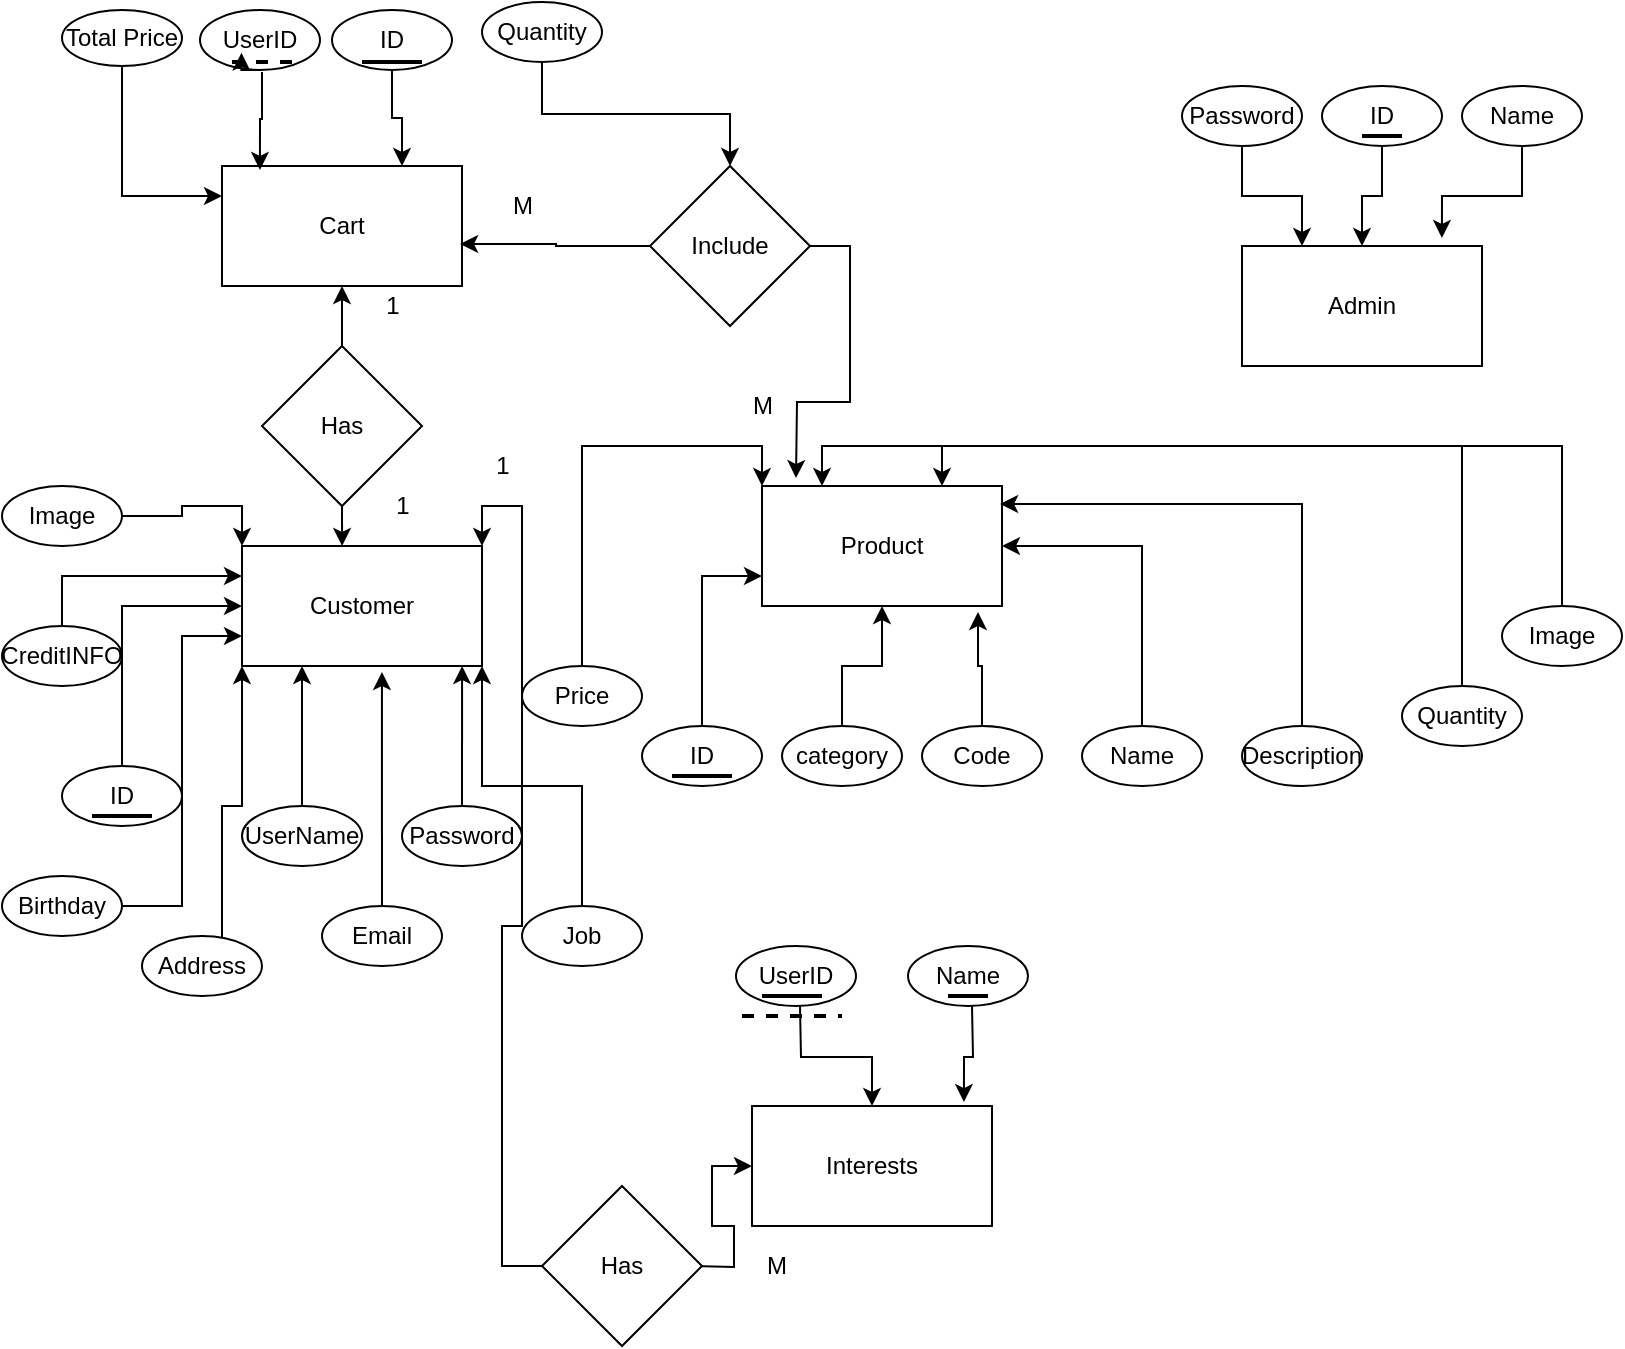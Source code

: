 <mxfile version="14.4.2" type="github"><diagram id="VS10bm0p1uZS2G8Uh8b_" name="Page-1"><mxGraphModel dx="1021" dy="567" grid="1" gridSize="10" guides="1" tooltips="1" connect="1" arrows="1" fold="1" page="1" pageScale="1" pageWidth="827" pageHeight="1169" math="0" shadow="0"><root><mxCell id="0"/><mxCell id="1" parent="0"/><mxCell id="tFwBW-co8xsoxJlNYOuC-1" value="Product" style="rounded=0;whiteSpace=wrap;html=1;" vertex="1" parent="1"><mxGeometry x="390" y="330" width="120" height="60" as="geometry"/></mxCell><mxCell id="tFwBW-co8xsoxJlNYOuC-2" value="Customer" style="rounded=0;whiteSpace=wrap;html=1;" vertex="1" parent="1"><mxGeometry x="130" y="360" width="120" height="60" as="geometry"/></mxCell><mxCell id="tFwBW-co8xsoxJlNYOuC-3" value="Cart" style="rounded=0;whiteSpace=wrap;html=1;" vertex="1" parent="1"><mxGeometry x="120" y="170" width="120" height="60" as="geometry"/></mxCell><mxCell id="tFwBW-co8xsoxJlNYOuC-4" value="Interests" style="rounded=0;whiteSpace=wrap;html=1;" vertex="1" parent="1"><mxGeometry x="385" y="640" width="120" height="60" as="geometry"/></mxCell><mxCell id="tFwBW-co8xsoxJlNYOuC-5" value="Admin" style="rounded=0;whiteSpace=wrap;html=1;" vertex="1" parent="1"><mxGeometry x="630" y="210" width="120" height="60" as="geometry"/></mxCell><mxCell id="tFwBW-co8xsoxJlNYOuC-11" style="edgeStyle=orthogonalEdgeStyle;rounded=0;orthogonalLoop=1;jettySize=auto;html=1;exitX=0.5;exitY=1;exitDx=0;exitDy=0;" edge="1" parent="1" source="tFwBW-co8xsoxJlNYOuC-6" target="tFwBW-co8xsoxJlNYOuC-5"><mxGeometry relative="1" as="geometry"/></mxCell><mxCell id="tFwBW-co8xsoxJlNYOuC-6" value="ID" style="ellipse;whiteSpace=wrap;html=1;" vertex="1" parent="1"><mxGeometry x="670" y="130" width="60" height="30" as="geometry"/></mxCell><mxCell id="tFwBW-co8xsoxJlNYOuC-12" style="edgeStyle=orthogonalEdgeStyle;rounded=0;orthogonalLoop=1;jettySize=auto;html=1;exitX=0.5;exitY=1;exitDx=0;exitDy=0;entryX=0.833;entryY=-0.067;entryDx=0;entryDy=0;entryPerimeter=0;" edge="1" parent="1" source="tFwBW-co8xsoxJlNYOuC-7" target="tFwBW-co8xsoxJlNYOuC-5"><mxGeometry relative="1" as="geometry"/></mxCell><mxCell id="tFwBW-co8xsoxJlNYOuC-7" value="Name" style="ellipse;whiteSpace=wrap;html=1;" vertex="1" parent="1"><mxGeometry x="740" y="130" width="60" height="30" as="geometry"/></mxCell><mxCell id="tFwBW-co8xsoxJlNYOuC-10" style="edgeStyle=orthogonalEdgeStyle;rounded=0;orthogonalLoop=1;jettySize=auto;html=1;exitX=0.5;exitY=1;exitDx=0;exitDy=0;entryX=0.25;entryY=0;entryDx=0;entryDy=0;" edge="1" parent="1" source="tFwBW-co8xsoxJlNYOuC-8" target="tFwBW-co8xsoxJlNYOuC-5"><mxGeometry relative="1" as="geometry"/></mxCell><mxCell id="tFwBW-co8xsoxJlNYOuC-8" value="Password" style="ellipse;whiteSpace=wrap;html=1;" vertex="1" parent="1"><mxGeometry x="600" y="130" width="60" height="30" as="geometry"/></mxCell><mxCell id="tFwBW-co8xsoxJlNYOuC-16" style="edgeStyle=orthogonalEdgeStyle;rounded=0;orthogonalLoop=1;jettySize=auto;html=1;exitX=0.5;exitY=0;exitDx=0;exitDy=0;entryX=0.9;entryY=1.05;entryDx=0;entryDy=0;entryPerimeter=0;" edge="1" parent="1" source="tFwBW-co8xsoxJlNYOuC-15" target="tFwBW-co8xsoxJlNYOuC-1"><mxGeometry relative="1" as="geometry"/></mxCell><mxCell id="tFwBW-co8xsoxJlNYOuC-15" value="Code" style="ellipse;whiteSpace=wrap;html=1;" vertex="1" parent="1"><mxGeometry x="470" y="450" width="60" height="30" as="geometry"/></mxCell><mxCell id="tFwBW-co8xsoxJlNYOuC-18" value="" style="edgeStyle=orthogonalEdgeStyle;rounded=0;orthogonalLoop=1;jettySize=auto;html=1;" edge="1" parent="1" source="tFwBW-co8xsoxJlNYOuC-17" target="tFwBW-co8xsoxJlNYOuC-1"><mxGeometry relative="1" as="geometry"/></mxCell><mxCell id="tFwBW-co8xsoxJlNYOuC-17" value="category" style="ellipse;whiteSpace=wrap;html=1;" vertex="1" parent="1"><mxGeometry x="400" y="450" width="60" height="30" as="geometry"/></mxCell><mxCell id="tFwBW-co8xsoxJlNYOuC-20" style="edgeStyle=orthogonalEdgeStyle;rounded=0;orthogonalLoop=1;jettySize=auto;html=1;exitX=0.5;exitY=0;exitDx=0;exitDy=0;entryX=1;entryY=0.5;entryDx=0;entryDy=0;" edge="1" parent="1" source="tFwBW-co8xsoxJlNYOuC-19" target="tFwBW-co8xsoxJlNYOuC-1"><mxGeometry relative="1" as="geometry"/></mxCell><mxCell id="tFwBW-co8xsoxJlNYOuC-19" value="Name" style="ellipse;whiteSpace=wrap;html=1;" vertex="1" parent="1"><mxGeometry x="550" y="450" width="60" height="30" as="geometry"/></mxCell><mxCell id="tFwBW-co8xsoxJlNYOuC-23" style="edgeStyle=orthogonalEdgeStyle;rounded=0;orthogonalLoop=1;jettySize=auto;html=1;exitX=0.5;exitY=0;exitDx=0;exitDy=0;entryX=0;entryY=0.75;entryDx=0;entryDy=0;" edge="1" parent="1" source="tFwBW-co8xsoxJlNYOuC-21" target="tFwBW-co8xsoxJlNYOuC-1"><mxGeometry relative="1" as="geometry"/></mxCell><mxCell id="tFwBW-co8xsoxJlNYOuC-21" value="ID" style="ellipse;whiteSpace=wrap;html=1;" vertex="1" parent="1"><mxGeometry x="330" y="450" width="60" height="30" as="geometry"/></mxCell><mxCell id="tFwBW-co8xsoxJlNYOuC-26" style="edgeStyle=orthogonalEdgeStyle;rounded=0;orthogonalLoop=1;jettySize=auto;html=1;exitX=0.5;exitY=0;exitDx=0;exitDy=0;entryX=0.992;entryY=0.15;entryDx=0;entryDy=0;entryPerimeter=0;" edge="1" parent="1" source="tFwBW-co8xsoxJlNYOuC-22" target="tFwBW-co8xsoxJlNYOuC-1"><mxGeometry relative="1" as="geometry"/></mxCell><mxCell id="tFwBW-co8xsoxJlNYOuC-22" value="Description" style="ellipse;whiteSpace=wrap;html=1;" vertex="1" parent="1"><mxGeometry x="630" y="450" width="60" height="30" as="geometry"/></mxCell><mxCell id="tFwBW-co8xsoxJlNYOuC-29" style="edgeStyle=orthogonalEdgeStyle;rounded=0;orthogonalLoop=1;jettySize=auto;html=1;exitX=0.5;exitY=0;exitDx=0;exitDy=0;entryX=0;entryY=0;entryDx=0;entryDy=0;" edge="1" parent="1" source="tFwBW-co8xsoxJlNYOuC-28" target="tFwBW-co8xsoxJlNYOuC-1"><mxGeometry relative="1" as="geometry"/></mxCell><mxCell id="tFwBW-co8xsoxJlNYOuC-28" value="Price" style="ellipse;whiteSpace=wrap;html=1;" vertex="1" parent="1"><mxGeometry x="270" y="420" width="60" height="30" as="geometry"/></mxCell><mxCell id="tFwBW-co8xsoxJlNYOuC-31" style="edgeStyle=orthogonalEdgeStyle;rounded=0;orthogonalLoop=1;jettySize=auto;html=1;exitX=0.5;exitY=0;exitDx=0;exitDy=0;entryX=0.75;entryY=0;entryDx=0;entryDy=0;" edge="1" parent="1" source="tFwBW-co8xsoxJlNYOuC-30" target="tFwBW-co8xsoxJlNYOuC-1"><mxGeometry relative="1" as="geometry"/></mxCell><mxCell id="tFwBW-co8xsoxJlNYOuC-30" value="Quantity" style="ellipse;whiteSpace=wrap;html=1;" vertex="1" parent="1"><mxGeometry x="710" y="430" width="60" height="30" as="geometry"/></mxCell><mxCell id="tFwBW-co8xsoxJlNYOuC-33" style="edgeStyle=orthogonalEdgeStyle;rounded=0;orthogonalLoop=1;jettySize=auto;html=1;exitX=0.5;exitY=0;exitDx=0;exitDy=0;entryX=0.25;entryY=0;entryDx=0;entryDy=0;" edge="1" parent="1" source="tFwBW-co8xsoxJlNYOuC-32" target="tFwBW-co8xsoxJlNYOuC-1"><mxGeometry relative="1" as="geometry"/></mxCell><mxCell id="tFwBW-co8xsoxJlNYOuC-32" value="Image" style="ellipse;whiteSpace=wrap;html=1;" vertex="1" parent="1"><mxGeometry x="760" y="390" width="60" height="30" as="geometry"/></mxCell><mxCell id="tFwBW-co8xsoxJlNYOuC-35" style="edgeStyle=orthogonalEdgeStyle;rounded=0;orthogonalLoop=1;jettySize=auto;html=1;exitX=0.5;exitY=0;exitDx=0;exitDy=0;entryX=0;entryY=0.5;entryDx=0;entryDy=0;" edge="1" parent="1" source="tFwBW-co8xsoxJlNYOuC-34" target="tFwBW-co8xsoxJlNYOuC-2"><mxGeometry relative="1" as="geometry"/></mxCell><mxCell id="tFwBW-co8xsoxJlNYOuC-34" value="ID" style="ellipse;whiteSpace=wrap;html=1;" vertex="1" parent="1"><mxGeometry x="40" y="470" width="60" height="30" as="geometry"/></mxCell><mxCell id="tFwBW-co8xsoxJlNYOuC-39" style="edgeStyle=orthogonalEdgeStyle;rounded=0;orthogonalLoop=1;jettySize=auto;html=1;exitX=0.5;exitY=0;exitDx=0;exitDy=0;entryX=0.917;entryY=1;entryDx=0;entryDy=0;entryPerimeter=0;" edge="1" parent="1" source="tFwBW-co8xsoxJlNYOuC-36" target="tFwBW-co8xsoxJlNYOuC-2"><mxGeometry relative="1" as="geometry"/></mxCell><mxCell id="tFwBW-co8xsoxJlNYOuC-36" value="Password" style="ellipse;whiteSpace=wrap;html=1;" vertex="1" parent="1"><mxGeometry x="210" y="490" width="60" height="30" as="geometry"/></mxCell><mxCell id="tFwBW-co8xsoxJlNYOuC-38" style="edgeStyle=orthogonalEdgeStyle;rounded=0;orthogonalLoop=1;jettySize=auto;html=1;exitX=0.5;exitY=0;exitDx=0;exitDy=0;entryX=0.25;entryY=1;entryDx=0;entryDy=0;" edge="1" parent="1" source="tFwBW-co8xsoxJlNYOuC-37" target="tFwBW-co8xsoxJlNYOuC-2"><mxGeometry relative="1" as="geometry"/></mxCell><mxCell id="tFwBW-co8xsoxJlNYOuC-37" value="UserName" style="ellipse;whiteSpace=wrap;html=1;" vertex="1" parent="1"><mxGeometry x="130" y="490" width="60" height="30" as="geometry"/></mxCell><mxCell id="tFwBW-co8xsoxJlNYOuC-41" style="edgeStyle=orthogonalEdgeStyle;rounded=0;orthogonalLoop=1;jettySize=auto;html=1;exitX=1;exitY=0.5;exitDx=0;exitDy=0;entryX=0;entryY=0;entryDx=0;entryDy=0;" edge="1" parent="1" source="tFwBW-co8xsoxJlNYOuC-40" target="tFwBW-co8xsoxJlNYOuC-2"><mxGeometry relative="1" as="geometry"/></mxCell><mxCell id="tFwBW-co8xsoxJlNYOuC-40" value="Image" style="ellipse;whiteSpace=wrap;html=1;" vertex="1" parent="1"><mxGeometry x="10" y="330" width="60" height="30" as="geometry"/></mxCell><mxCell id="tFwBW-co8xsoxJlNYOuC-43" style="edgeStyle=orthogonalEdgeStyle;rounded=0;orthogonalLoop=1;jettySize=auto;html=1;exitX=0.5;exitY=0;exitDx=0;exitDy=0;entryX=0.583;entryY=1.05;entryDx=0;entryDy=0;entryPerimeter=0;" edge="1" parent="1" source="tFwBW-co8xsoxJlNYOuC-42" target="tFwBW-co8xsoxJlNYOuC-2"><mxGeometry relative="1" as="geometry"/></mxCell><mxCell id="tFwBW-co8xsoxJlNYOuC-42" value="Email" style="ellipse;whiteSpace=wrap;html=1;" vertex="1" parent="1"><mxGeometry x="170" y="540" width="60" height="30" as="geometry"/></mxCell><mxCell id="tFwBW-co8xsoxJlNYOuC-45" style="edgeStyle=orthogonalEdgeStyle;rounded=0;orthogonalLoop=1;jettySize=auto;html=1;exitX=0.5;exitY=0;exitDx=0;exitDy=0;entryX=0;entryY=1;entryDx=0;entryDy=0;" edge="1" parent="1" source="tFwBW-co8xsoxJlNYOuC-44" target="tFwBW-co8xsoxJlNYOuC-2"><mxGeometry relative="1" as="geometry"><Array as="points"><mxPoint x="110" y="560"/><mxPoint x="120" y="560"/><mxPoint x="120" y="490"/><mxPoint x="130" y="490"/></Array></mxGeometry></mxCell><mxCell id="tFwBW-co8xsoxJlNYOuC-44" value="Address" style="ellipse;whiteSpace=wrap;html=1;" vertex="1" parent="1"><mxGeometry x="80" y="555" width="60" height="30" as="geometry"/></mxCell><mxCell id="tFwBW-co8xsoxJlNYOuC-47" style="edgeStyle=orthogonalEdgeStyle;rounded=0;orthogonalLoop=1;jettySize=auto;html=1;exitX=0.5;exitY=0;exitDx=0;exitDy=0;entryX=1;entryY=1;entryDx=0;entryDy=0;" edge="1" parent="1" source="tFwBW-co8xsoxJlNYOuC-46" target="tFwBW-co8xsoxJlNYOuC-2"><mxGeometry relative="1" as="geometry"/></mxCell><mxCell id="tFwBW-co8xsoxJlNYOuC-46" value="Job" style="ellipse;whiteSpace=wrap;html=1;" vertex="1" parent="1"><mxGeometry x="270" y="540" width="60" height="30" as="geometry"/></mxCell><mxCell id="tFwBW-co8xsoxJlNYOuC-49" style="edgeStyle=orthogonalEdgeStyle;rounded=0;orthogonalLoop=1;jettySize=auto;html=1;exitX=0.5;exitY=0;exitDx=0;exitDy=0;entryX=0;entryY=0.25;entryDx=0;entryDy=0;" edge="1" parent="1" source="tFwBW-co8xsoxJlNYOuC-48" target="tFwBW-co8xsoxJlNYOuC-2"><mxGeometry relative="1" as="geometry"/></mxCell><mxCell id="tFwBW-co8xsoxJlNYOuC-48" value="CreditINFO" style="ellipse;whiteSpace=wrap;html=1;" vertex="1" parent="1"><mxGeometry x="10" y="400" width="60" height="30" as="geometry"/></mxCell><mxCell id="tFwBW-co8xsoxJlNYOuC-51" style="edgeStyle=orthogonalEdgeStyle;rounded=0;orthogonalLoop=1;jettySize=auto;html=1;exitX=1;exitY=0.5;exitDx=0;exitDy=0;entryX=0;entryY=0.75;entryDx=0;entryDy=0;" edge="1" parent="1" source="tFwBW-co8xsoxJlNYOuC-50" target="tFwBW-co8xsoxJlNYOuC-2"><mxGeometry relative="1" as="geometry"/></mxCell><mxCell id="tFwBW-co8xsoxJlNYOuC-50" value="Birthday" style="ellipse;whiteSpace=wrap;html=1;" vertex="1" parent="1"><mxGeometry x="10" y="525" width="60" height="30" as="geometry"/></mxCell><mxCell id="tFwBW-co8xsoxJlNYOuC-53" style="edgeStyle=orthogonalEdgeStyle;rounded=0;orthogonalLoop=1;jettySize=auto;html=1;exitX=0.5;exitY=1;exitDx=0;exitDy=0;" edge="1" parent="1" target="tFwBW-co8xsoxJlNYOuC-4"><mxGeometry relative="1" as="geometry"><mxPoint x="409" y="590" as="sourcePoint"/></mxGeometry></mxCell><mxCell id="tFwBW-co8xsoxJlNYOuC-52" value="UserID" style="ellipse;whiteSpace=wrap;html=1;" vertex="1" parent="1"><mxGeometry x="377" y="560" width="60" height="30" as="geometry"/></mxCell><mxCell id="tFwBW-co8xsoxJlNYOuC-55" style="edgeStyle=orthogonalEdgeStyle;rounded=0;orthogonalLoop=1;jettySize=auto;html=1;exitX=0.5;exitY=1;exitDx=0;exitDy=0;entryX=0.883;entryY=-0.033;entryDx=0;entryDy=0;entryPerimeter=0;" edge="1" parent="1" target="tFwBW-co8xsoxJlNYOuC-4"><mxGeometry relative="1" as="geometry"><mxPoint x="495" y="590" as="sourcePoint"/></mxGeometry></mxCell><mxCell id="tFwBW-co8xsoxJlNYOuC-54" value="Name" style="ellipse;whiteSpace=wrap;html=1;" vertex="1" parent="1"><mxGeometry x="463" y="560" width="60" height="30" as="geometry"/></mxCell><mxCell id="tFwBW-co8xsoxJlNYOuC-59" style="edgeStyle=orthogonalEdgeStyle;rounded=0;orthogonalLoop=1;jettySize=auto;html=1;exitX=0.5;exitY=1;exitDx=0;exitDy=0;entryX=0.158;entryY=0.033;entryDx=0;entryDy=0;entryPerimeter=0;" edge="1" parent="1" source="tFwBW-co8xsoxJlNYOuC-95" target="tFwBW-co8xsoxJlNYOuC-3"><mxGeometry relative="1" as="geometry"/></mxCell><mxCell id="tFwBW-co8xsoxJlNYOuC-56" value="UserID" style="ellipse;whiteSpace=wrap;html=1;" vertex="1" parent="1"><mxGeometry x="109" y="92" width="60" height="30" as="geometry"/></mxCell><mxCell id="tFwBW-co8xsoxJlNYOuC-100" style="edgeStyle=orthogonalEdgeStyle;rounded=0;orthogonalLoop=1;jettySize=auto;html=1;exitX=0.5;exitY=1;exitDx=0;exitDy=0;entryX=0.5;entryY=0;entryDx=0;entryDy=0;" edge="1" parent="1" source="tFwBW-co8xsoxJlNYOuC-58" target="tFwBW-co8xsoxJlNYOuC-73"><mxGeometry relative="1" as="geometry"/></mxCell><mxCell id="tFwBW-co8xsoxJlNYOuC-58" value="Quantity" style="ellipse;whiteSpace=wrap;html=1;" vertex="1" parent="1"><mxGeometry x="250" y="88" width="60" height="30" as="geometry"/></mxCell><mxCell id="tFwBW-co8xsoxJlNYOuC-63" style="edgeStyle=orthogonalEdgeStyle;rounded=0;orthogonalLoop=1;jettySize=auto;html=1;exitX=0.5;exitY=0;exitDx=0;exitDy=0;entryX=0.5;entryY=1;entryDx=0;entryDy=0;" edge="1" parent="1" source="tFwBW-co8xsoxJlNYOuC-62" target="tFwBW-co8xsoxJlNYOuC-3"><mxGeometry relative="1" as="geometry"/></mxCell><mxCell id="tFwBW-co8xsoxJlNYOuC-65" style="edgeStyle=orthogonalEdgeStyle;rounded=0;orthogonalLoop=1;jettySize=auto;html=1;exitX=0.5;exitY=1;exitDx=0;exitDy=0;entryX=0.417;entryY=0;entryDx=0;entryDy=0;entryPerimeter=0;" edge="1" parent="1" source="tFwBW-co8xsoxJlNYOuC-62" target="tFwBW-co8xsoxJlNYOuC-2"><mxGeometry relative="1" as="geometry"/></mxCell><mxCell id="tFwBW-co8xsoxJlNYOuC-62" value="Has" style="rhombus;whiteSpace=wrap;html=1;" vertex="1" parent="1"><mxGeometry x="140" y="260" width="80" height="80" as="geometry"/></mxCell><mxCell id="tFwBW-co8xsoxJlNYOuC-66" value="1" style="text;html=1;align=center;verticalAlign=middle;resizable=0;points=[];autosize=1;" vertex="1" parent="1"><mxGeometry x="195" y="230" width="20" height="20" as="geometry"/></mxCell><mxCell id="tFwBW-co8xsoxJlNYOuC-67" value="1" style="text;html=1;align=center;verticalAlign=middle;resizable=0;points=[];autosize=1;" vertex="1" parent="1"><mxGeometry x="200" y="330" width="20" height="20" as="geometry"/></mxCell><mxCell id="tFwBW-co8xsoxJlNYOuC-69" style="edgeStyle=orthogonalEdgeStyle;rounded=0;orthogonalLoop=1;jettySize=auto;html=1;exitX=1;exitY=0.5;exitDx=0;exitDy=0;entryX=0;entryY=0.5;entryDx=0;entryDy=0;" edge="1" parent="1" target="tFwBW-co8xsoxJlNYOuC-4"><mxGeometry relative="1" as="geometry"><mxPoint x="355" y="720" as="sourcePoint"/></mxGeometry></mxCell><mxCell id="tFwBW-co8xsoxJlNYOuC-70" style="edgeStyle=orthogonalEdgeStyle;rounded=0;orthogonalLoop=1;jettySize=auto;html=1;exitX=0;exitY=0.5;exitDx=0;exitDy=0;entryX=1;entryY=0;entryDx=0;entryDy=0;" edge="1" parent="1" source="tFwBW-co8xsoxJlNYOuC-68" target="tFwBW-co8xsoxJlNYOuC-2"><mxGeometry relative="1" as="geometry"/></mxCell><mxCell id="tFwBW-co8xsoxJlNYOuC-68" value="Has" style="rhombus;whiteSpace=wrap;html=1;" vertex="1" parent="1"><mxGeometry x="280" y="680" width="80" height="80" as="geometry"/></mxCell><mxCell id="tFwBW-co8xsoxJlNYOuC-71" value="M" style="text;html=1;align=center;verticalAlign=middle;resizable=0;points=[];autosize=1;" vertex="1" parent="1"><mxGeometry x="382" y="710" width="30" height="20" as="geometry"/></mxCell><mxCell id="tFwBW-co8xsoxJlNYOuC-72" value="1" style="text;html=1;align=center;verticalAlign=middle;resizable=0;points=[];autosize=1;" vertex="1" parent="1"><mxGeometry x="250" y="310" width="20" height="20" as="geometry"/></mxCell><mxCell id="tFwBW-co8xsoxJlNYOuC-74" style="edgeStyle=orthogonalEdgeStyle;rounded=0;orthogonalLoop=1;jettySize=auto;html=1;exitX=0;exitY=0.5;exitDx=0;exitDy=0;entryX=0.992;entryY=0.65;entryDx=0;entryDy=0;entryPerimeter=0;" edge="1" parent="1" source="tFwBW-co8xsoxJlNYOuC-73" target="tFwBW-co8xsoxJlNYOuC-3"><mxGeometry relative="1" as="geometry"/></mxCell><mxCell id="tFwBW-co8xsoxJlNYOuC-75" style="edgeStyle=orthogonalEdgeStyle;rounded=0;orthogonalLoop=1;jettySize=auto;html=1;exitX=1;exitY=0.5;exitDx=0;exitDy=0;" edge="1" parent="1" source="tFwBW-co8xsoxJlNYOuC-73"><mxGeometry relative="1" as="geometry"><mxPoint x="407" y="326" as="targetPoint"/></mxGeometry></mxCell><mxCell id="tFwBW-co8xsoxJlNYOuC-73" value="Include" style="rhombus;whiteSpace=wrap;html=1;" vertex="1" parent="1"><mxGeometry x="334" y="170" width="80" height="80" as="geometry"/></mxCell><mxCell id="tFwBW-co8xsoxJlNYOuC-76" value="M" style="text;html=1;align=center;verticalAlign=middle;resizable=0;points=[];autosize=1;" vertex="1" parent="1"><mxGeometry x="255" y="180" width="30" height="20" as="geometry"/></mxCell><mxCell id="tFwBW-co8xsoxJlNYOuC-77" value="M" style="text;html=1;align=center;verticalAlign=middle;resizable=0;points=[];autosize=1;" vertex="1" parent="1"><mxGeometry x="375" y="280" width="30" height="20" as="geometry"/></mxCell><mxCell id="tFwBW-co8xsoxJlNYOuC-79" style="edgeStyle=orthogonalEdgeStyle;rounded=0;orthogonalLoop=1;jettySize=auto;html=1;exitX=0.5;exitY=1;exitDx=0;exitDy=0;entryX=0;entryY=0.25;entryDx=0;entryDy=0;" edge="1" parent="1" source="tFwBW-co8xsoxJlNYOuC-78" target="tFwBW-co8xsoxJlNYOuC-3"><mxGeometry relative="1" as="geometry"/></mxCell><mxCell id="tFwBW-co8xsoxJlNYOuC-78" value="Total Price" style="ellipse;whiteSpace=wrap;html=1;" vertex="1" parent="1"><mxGeometry x="40" y="92" width="60" height="28" as="geometry"/></mxCell><mxCell id="tFwBW-co8xsoxJlNYOuC-82" value="" style="line;strokeWidth=2;html=1;" vertex="1" parent="1"><mxGeometry x="690" y="150" width="20" height="10" as="geometry"/></mxCell><mxCell id="tFwBW-co8xsoxJlNYOuC-83" value="" style="line;strokeWidth=2;html=1;" vertex="1" parent="1"><mxGeometry x="345" y="470" width="30" height="10" as="geometry"/></mxCell><mxCell id="tFwBW-co8xsoxJlNYOuC-85" value="" style="line;strokeWidth=2;html=1;" vertex="1" parent="1"><mxGeometry x="55" y="490" width="30" height="10" as="geometry"/></mxCell><mxCell id="tFwBW-co8xsoxJlNYOuC-86" value="" style="line;strokeWidth=2;html=1;" vertex="1" parent="1"><mxGeometry x="390" y="580" width="30" height="10" as="geometry"/></mxCell><mxCell id="tFwBW-co8xsoxJlNYOuC-87" value="" style="line;strokeWidth=2;html=1;" vertex="1" parent="1"><mxGeometry x="483" y="580" width="20" height="10" as="geometry"/></mxCell><mxCell id="tFwBW-co8xsoxJlNYOuC-95" value="" style="line;strokeWidth=2;html=1;dashed=1;" vertex="1" parent="1"><mxGeometry x="125" y="113" width="30" height="10" as="geometry"/></mxCell><mxCell id="tFwBW-co8xsoxJlNYOuC-96" style="edgeStyle=orthogonalEdgeStyle;rounded=0;orthogonalLoop=1;jettySize=auto;html=1;exitX=0.5;exitY=1;exitDx=0;exitDy=0;entryX=0.158;entryY=0.033;entryDx=0;entryDy=0;entryPerimeter=0;" edge="1" parent="1" source="tFwBW-co8xsoxJlNYOuC-56" target="tFwBW-co8xsoxJlNYOuC-95"><mxGeometry relative="1" as="geometry"><mxPoint x="139" y="122.0" as="sourcePoint"/><mxPoint x="138.96" y="171.98" as="targetPoint"/></mxGeometry></mxCell><mxCell id="tFwBW-co8xsoxJlNYOuC-99" value="" style="line;strokeWidth=2;html=1;dashed=1;" vertex="1" parent="1"><mxGeometry x="380" y="590" width="50" height="10" as="geometry"/></mxCell><mxCell id="tFwBW-co8xsoxJlNYOuC-105" style="edgeStyle=orthogonalEdgeStyle;rounded=0;orthogonalLoop=1;jettySize=auto;html=1;exitX=0.5;exitY=1;exitDx=0;exitDy=0;entryX=0.75;entryY=0;entryDx=0;entryDy=0;" edge="1" parent="1" source="tFwBW-co8xsoxJlNYOuC-104" target="tFwBW-co8xsoxJlNYOuC-3"><mxGeometry relative="1" as="geometry"/></mxCell><mxCell id="tFwBW-co8xsoxJlNYOuC-104" value="ID" style="ellipse;whiteSpace=wrap;html=1;" vertex="1" parent="1"><mxGeometry x="175" y="92" width="60" height="30" as="geometry"/></mxCell><mxCell id="tFwBW-co8xsoxJlNYOuC-106" value="" style="line;strokeWidth=2;html=1;" vertex="1" parent="1"><mxGeometry x="190" y="113" width="30" height="10" as="geometry"/></mxCell></root></mxGraphModel></diagram></mxfile>
